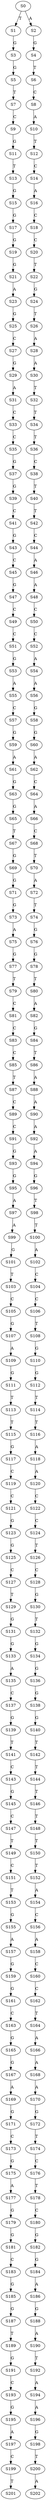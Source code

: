 strict digraph  {
	S0 -> S1 [ label = T ];
	S0 -> S2 [ label = A ];
	S1 -> S3 [ label = G ];
	S2 -> S4 [ label = G ];
	S3 -> S5 [ label = G ];
	S4 -> S6 [ label = T ];
	S5 -> S7 [ label = T ];
	S6 -> S8 [ label = C ];
	S7 -> S9 [ label = C ];
	S8 -> S10 [ label = A ];
	S9 -> S11 [ label = G ];
	S10 -> S12 [ label = T ];
	S11 -> S13 [ label = T ];
	S12 -> S14 [ label = C ];
	S13 -> S15 [ label = G ];
	S14 -> S16 [ label = A ];
	S15 -> S17 [ label = G ];
	S16 -> S18 [ label = C ];
	S17 -> S19 [ label = G ];
	S18 -> S20 [ label = C ];
	S19 -> S21 [ label = G ];
	S20 -> S22 [ label = T ];
	S21 -> S23 [ label = A ];
	S22 -> S24 [ label = G ];
	S23 -> S25 [ label = G ];
	S24 -> S26 [ label = T ];
	S25 -> S27 [ label = C ];
	S26 -> S28 [ label = A ];
	S27 -> S29 [ label = G ];
	S28 -> S30 [ label = A ];
	S29 -> S31 [ label = A ];
	S30 -> S32 [ label = T ];
	S31 -> S33 [ label = C ];
	S32 -> S34 [ label = T ];
	S33 -> S35 [ label = C ];
	S34 -> S36 [ label = T ];
	S35 -> S37 [ label = G ];
	S36 -> S38 [ label = C ];
	S37 -> S39 [ label = G ];
	S38 -> S40 [ label = T ];
	S39 -> S41 [ label = C ];
	S40 -> S42 [ label = T ];
	S41 -> S43 [ label = G ];
	S42 -> S44 [ label = C ];
	S43 -> S45 [ label = C ];
	S44 -> S46 [ label = A ];
	S45 -> S47 [ label = G ];
	S46 -> S48 [ label = A ];
	S47 -> S49 [ label = C ];
	S48 -> S50 [ label = C ];
	S49 -> S51 [ label = C ];
	S50 -> S52 [ label = C ];
	S51 -> S53 [ label = G ];
	S52 -> S54 [ label = A ];
	S53 -> S55 [ label = A ];
	S54 -> S56 [ label = A ];
	S55 -> S57 [ label = C ];
	S56 -> S58 [ label = G ];
	S57 -> S59 [ label = G ];
	S58 -> S60 [ label = G ];
	S59 -> S61 [ label = A ];
	S60 -> S62 [ label = A ];
	S61 -> S63 [ label = G ];
	S62 -> S64 [ label = C ];
	S63 -> S65 [ label = G ];
	S64 -> S66 [ label = A ];
	S65 -> S67 [ label = T ];
	S66 -> S68 [ label = C ];
	S67 -> S69 [ label = G ];
	S68 -> S70 [ label = T ];
	S69 -> S71 [ label = G ];
	S70 -> S72 [ label = A ];
	S71 -> S73 [ label = G ];
	S72 -> S74 [ label = T ];
	S73 -> S75 [ label = A ];
	S74 -> S76 [ label = G ];
	S75 -> S77 [ label = G ];
	S76 -> S78 [ label = G ];
	S77 -> S79 [ label = T ];
	S78 -> S80 [ label = T ];
	S79 -> S81 [ label = C ];
	S80 -> S82 [ label = A ];
	S81 -> S83 [ label = C ];
	S82 -> S84 [ label = G ];
	S83 -> S85 [ label = C ];
	S84 -> S86 [ label = T ];
	S85 -> S87 [ label = T ];
	S86 -> S88 [ label = A ];
	S87 -> S89 [ label = C ];
	S88 -> S90 [ label = A ];
	S89 -> S91 [ label = C ];
	S90 -> S92 [ label = A ];
	S91 -> S93 [ label = G ];
	S92 -> S94 [ label = A ];
	S93 -> S95 [ label = G ];
	S94 -> S96 [ label = G ];
	S95 -> S97 [ label = A ];
	S96 -> S98 [ label = T ];
	S97 -> S99 [ label = A ];
	S98 -> S100 [ label = T ];
	S99 -> S101 [ label = G ];
	S100 -> S102 [ label = A ];
	S101 -> S103 [ label = T ];
	S102 -> S104 [ label = C ];
	S103 -> S105 [ label = C ];
	S104 -> S106 [ label = C ];
	S105 -> S107 [ label = G ];
	S106 -> S108 [ label = T ];
	S107 -> S109 [ label = A ];
	S108 -> S110 [ label = G ];
	S109 -> S111 [ label = G ];
	S110 -> S112 [ label = G ];
	S111 -> S113 [ label = T ];
	S112 -> S114 [ label = T ];
	S113 -> S115 [ label = T ];
	S114 -> S116 [ label = T ];
	S115 -> S117 [ label = G ];
	S116 -> S118 [ label = A ];
	S117 -> S119 [ label = C ];
	S118 -> S120 [ label = A ];
	S119 -> S121 [ label = C ];
	S120 -> S122 [ label = C ];
	S121 -> S123 [ label = G ];
	S122 -> S124 [ label = C ];
	S123 -> S125 [ label = G ];
	S124 -> S126 [ label = T ];
	S125 -> S127 [ label = C ];
	S126 -> S128 [ label = C ];
	S127 -> S129 [ label = T ];
	S128 -> S130 [ label = G ];
	S129 -> S131 [ label = G ];
	S130 -> S132 [ label = T ];
	S131 -> S133 [ label = G ];
	S132 -> S134 [ label = G ];
	S133 -> S135 [ label = A ];
	S134 -> S136 [ label = G ];
	S135 -> S137 [ label = C ];
	S136 -> S138 [ label = G ];
	S137 -> S139 [ label = G ];
	S138 -> S140 [ label = G ];
	S139 -> S141 [ label = T ];
	S140 -> S142 [ label = T ];
	S141 -> S143 [ label = C ];
	S142 -> S144 [ label = T ];
	S143 -> S145 [ label = G ];
	S144 -> S146 [ label = T ];
	S145 -> S147 [ label = C ];
	S146 -> S148 [ label = T ];
	S147 -> S149 [ label = T ];
	S148 -> S150 [ label = T ];
	S149 -> S151 [ label = C ];
	S150 -> S152 [ label = T ];
	S151 -> S153 [ label = T ];
	S152 -> S154 [ label = A ];
	S153 -> S155 [ label = G ];
	S154 -> S156 [ label = C ];
	S155 -> S157 [ label = A ];
	S156 -> S158 [ label = A ];
	S157 -> S159 [ label = G ];
	S158 -> S160 [ label = C ];
	S159 -> S161 [ label = G ];
	S160 -> S162 [ label = C ];
	S161 -> S163 [ label = C ];
	S162 -> S164 [ label = T ];
	S163 -> S165 [ label = G ];
	S164 -> S166 [ label = A ];
	S165 -> S167 [ label = G ];
	S166 -> S168 [ label = A ];
	S167 -> S169 [ label = A ];
	S168 -> S170 [ label = A ];
	S169 -> S171 [ label = G ];
	S170 -> S172 [ label = G ];
	S171 -> S173 [ label = C ];
	S172 -> S174 [ label = T ];
	S173 -> S175 [ label = G ];
	S174 -> S176 [ label = C ];
	S175 -> S177 [ label = A ];
	S176 -> S178 [ label = T ];
	S177 -> S179 [ label = G ];
	S178 -> S180 [ label = C ];
	S179 -> S181 [ label = G ];
	S180 -> S182 [ label = G ];
	S181 -> S183 [ label = C ];
	S182 -> S184 [ label = G ];
	S183 -> S185 [ label = G ];
	S184 -> S186 [ label = A ];
	S185 -> S187 [ label = G ];
	S186 -> S188 [ label = G ];
	S187 -> S189 [ label = T ];
	S188 -> S190 [ label = A ];
	S189 -> S191 [ label = G ];
	S190 -> S192 [ label = T ];
	S191 -> S193 [ label = C ];
	S192 -> S194 [ label = A ];
	S193 -> S195 [ label = G ];
	S194 -> S196 [ label = A ];
	S195 -> S197 [ label = A ];
	S196 -> S198 [ label = G ];
	S197 -> S199 [ label = C ];
	S198 -> S200 [ label = T ];
	S199 -> S201 [ label = T ];
	S200 -> S202 [ label = A ];
}
